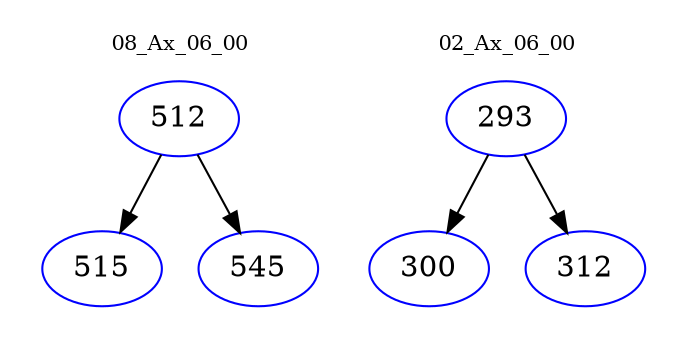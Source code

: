 digraph{
subgraph cluster_0 {
color = white
label = "08_Ax_06_00";
fontsize=10;
T0_512 [label="512", color="blue"]
T0_512 -> T0_515 [color="black"]
T0_515 [label="515", color="blue"]
T0_512 -> T0_545 [color="black"]
T0_545 [label="545", color="blue"]
}
subgraph cluster_1 {
color = white
label = "02_Ax_06_00";
fontsize=10;
T1_293 [label="293", color="blue"]
T1_293 -> T1_300 [color="black"]
T1_300 [label="300", color="blue"]
T1_293 -> T1_312 [color="black"]
T1_312 [label="312", color="blue"]
}
}
